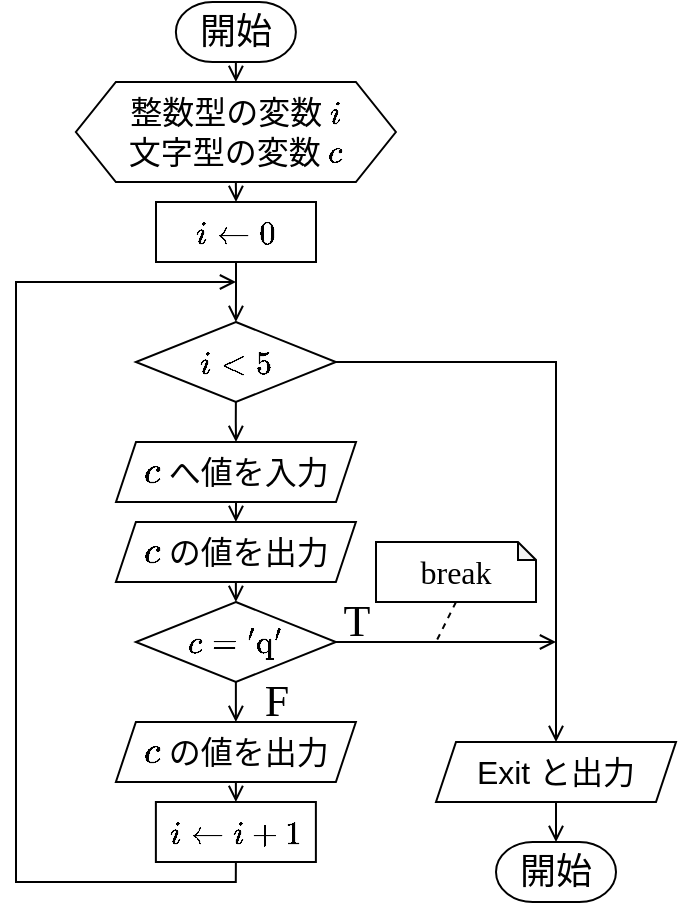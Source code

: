 <mxfile>
    <diagram id="nzd1M5S517UlHXQLDNoR" name="ページ1">
        <mxGraphModel dx="1640" dy="2161" grid="1" gridSize="10" guides="1" tooltips="1" connect="1" arrows="1" fold="1" page="1" pageScale="1" pageWidth="827" pageHeight="1169" math="1" shadow="0">
            <root>
                <mxCell id="0"/>
                <mxCell id="1" parent="0"/>
                <mxCell id="8" value="T" style="text;html=1;align=center;verticalAlign=middle;resizable=0;points=[];autosize=1;strokeColor=none;fillColor=none;fontSize=22;fontFamily=Lucida Console;" parent="1" vertex="1">
                    <mxGeometry x="319.94" y="40" width="40" height="40" as="geometry"/>
                </mxCell>
                <mxCell id="9" value="F" style="text;html=1;align=center;verticalAlign=middle;resizable=0;points=[];autosize=1;strokeColor=none;fillColor=none;fontSize=22;fontFamily=Lucida Console;" parent="1" vertex="1">
                    <mxGeometry x="279.94" y="80" width="40" height="40" as="geometry"/>
                </mxCell>
                <mxCell id="21" style="edgeStyle=orthogonalEdgeStyle;html=1;exitX=0.5;exitY=1;exitDx=0;exitDy=0;exitPerimeter=0;entryX=0.5;entryY=0;entryDx=0;entryDy=0;endArrow=open;endFill=0;rounded=0;curved=0;" parent="1" source="11" target="12" edge="1">
                    <mxGeometry relative="1" as="geometry"/>
                </mxCell>
                <mxCell id="11" value="開始" style="strokeWidth=1;html=1;shape=mxgraph.flowchart.terminator;whiteSpace=wrap;fontFamily=Lucida Console;fontSize=18;" parent="1" vertex="1">
                    <mxGeometry x="249.94" y="-250" width="60" height="30" as="geometry"/>
                </mxCell>
                <mxCell id="33" style="edgeStyle=orthogonalEdgeStyle;shape=connector;curved=0;rounded=0;html=1;exitX=0.5;exitY=1;exitDx=0;exitDy=0;entryX=0.5;entryY=0;entryDx=0;entryDy=0;strokeColor=default;align=center;verticalAlign=middle;fontFamily=Helvetica;fontSize=11;fontColor=default;labelBackgroundColor=default;endArrow=open;endFill=0;" edge="1" parent="1" source="12" target="32">
                    <mxGeometry relative="1" as="geometry"/>
                </mxCell>
                <mxCell id="12" value="&lt;div&gt;&lt;span style=&quot;font-family: &amp;quot;Lucida Console&amp;quot;; background-color: transparent;&quot;&gt;整数型の変数&amp;nbsp;&lt;/span&gt;&lt;span style=&quot;background-color: transparent; font-family: &amp;quot;Lucida Console&amp;quot;;&quot;&gt;\(i\)&lt;/span&gt;&lt;/div&gt;&lt;div&gt;&lt;span style=&quot;background-color: transparent; font-family: &amp;quot;Lucida Console&amp;quot;;&quot;&gt;文字型の変数 \(c\)&lt;/span&gt;&lt;/div&gt;" style="shape=hexagon;perimeter=hexagonPerimeter2;whiteSpace=wrap;html=1;fixedSize=1;align=center;size=20;fontSize=16;" parent="1" vertex="1">
                    <mxGeometry x="199.94" y="-210" width="160" height="50" as="geometry"/>
                </mxCell>
                <mxCell id="32" value="\(i \leftarrow 0\)" style="rounded=0;whiteSpace=wrap;html=1;fontSize=16;fontFamily=Lucida Console;" vertex="1" parent="1">
                    <mxGeometry x="240" y="-150" width="80" height="30" as="geometry"/>
                </mxCell>
                <mxCell id="46" style="edgeStyle=orthogonalEdgeStyle;shape=connector;curved=0;rounded=0;html=1;exitX=0.5;exitY=1;exitDx=0;exitDy=0;exitPerimeter=0;entryX=0.5;entryY=0;entryDx=0;entryDy=0;strokeColor=default;align=center;verticalAlign=middle;fontFamily=Helvetica;fontSize=11;fontColor=default;labelBackgroundColor=default;endArrow=open;endFill=0;" edge="1" parent="1" source="34" target="39">
                    <mxGeometry relative="1" as="geometry"/>
                </mxCell>
                <mxCell id="55" style="edgeStyle=orthogonalEdgeStyle;shape=connector;curved=0;rounded=0;html=1;exitX=1;exitY=0.5;exitDx=0;exitDy=0;exitPerimeter=0;strokeColor=default;align=center;verticalAlign=middle;fontFamily=Helvetica;fontSize=11;fontColor=default;labelBackgroundColor=default;endArrow=open;endFill=0;entryX=0.5;entryY=0;entryDx=0;entryDy=0;" edge="1" parent="1" source="34" target="42">
                    <mxGeometry relative="1" as="geometry">
                        <mxPoint x="410" y="110" as="targetPoint"/>
                    </mxGeometry>
                </mxCell>
                <mxCell id="34" value="&lt;span&gt;\(i &amp;lt; 5\)&lt;/span&gt;" style="strokeWidth=1;html=1;shape=mxgraph.flowchart.decision;whiteSpace=wrap;fontSize=16;fontFamily=Lucida Console;" vertex="1" parent="1">
                    <mxGeometry x="229.94" y="-90" width="100" height="40" as="geometry"/>
                </mxCell>
                <mxCell id="36" style="edgeStyle=orthogonalEdgeStyle;shape=connector;curved=0;rounded=0;html=1;exitX=0.5;exitY=1;exitDx=0;exitDy=0;entryX=0.5;entryY=0;entryDx=0;entryDy=0;entryPerimeter=0;strokeColor=default;align=center;verticalAlign=middle;fontFamily=Helvetica;fontSize=11;fontColor=default;labelBackgroundColor=default;endArrow=open;endFill=0;" edge="1" parent="1" source="32" target="34">
                    <mxGeometry relative="1" as="geometry"/>
                </mxCell>
                <mxCell id="47" style="edgeStyle=orthogonalEdgeStyle;shape=connector;curved=0;rounded=0;html=1;exitX=0.5;exitY=1;exitDx=0;exitDy=0;entryX=0.5;entryY=0;entryDx=0;entryDy=0;strokeColor=default;align=center;verticalAlign=middle;fontFamily=Helvetica;fontSize=11;fontColor=default;labelBackgroundColor=default;endArrow=open;endFill=0;" edge="1" parent="1" source="39" target="40">
                    <mxGeometry relative="1" as="geometry"/>
                </mxCell>
                <mxCell id="39" value="\(c\) へ&lt;span style=&quot;background-color: transparent;&quot;&gt;値&lt;/span&gt;&lt;span style=&quot;background-color: transparent;&quot;&gt;を入力&lt;/span&gt;" style="shape=parallelogram;perimeter=parallelogramPerimeter;whiteSpace=wrap;html=1;fixedSize=1;size=10;fontSize=16;" vertex="1" parent="1">
                    <mxGeometry x="220" y="-30" width="120" height="30" as="geometry"/>
                </mxCell>
                <mxCell id="40" value="\(c\) の&lt;span style=&quot;background-color: transparent;&quot;&gt;値&lt;/span&gt;&lt;span style=&quot;background-color: transparent;&quot;&gt;を出力&lt;/span&gt;" style="shape=parallelogram;perimeter=parallelogramPerimeter;whiteSpace=wrap;html=1;fixedSize=1;size=10;fontSize=16;" vertex="1" parent="1">
                    <mxGeometry x="219.94" y="10" width="120" height="30" as="geometry"/>
                </mxCell>
                <mxCell id="50" style="edgeStyle=orthogonalEdgeStyle;shape=connector;curved=0;rounded=0;html=1;exitX=0.5;exitY=1;exitDx=0;exitDy=0;exitPerimeter=0;entryX=0.5;entryY=0;entryDx=0;entryDy=0;strokeColor=default;align=center;verticalAlign=middle;fontFamily=Helvetica;fontSize=11;fontColor=default;labelBackgroundColor=default;endArrow=open;endFill=0;" edge="1" parent="1" source="41" target="44">
                    <mxGeometry relative="1" as="geometry"/>
                </mxCell>
                <mxCell id="56" style="edgeStyle=orthogonalEdgeStyle;shape=connector;curved=0;rounded=0;html=1;exitX=1;exitY=0.5;exitDx=0;exitDy=0;exitPerimeter=0;strokeColor=default;align=center;verticalAlign=middle;fontFamily=Helvetica;fontSize=11;fontColor=default;labelBackgroundColor=default;endArrow=open;endFill=0;" edge="1" parent="1" source="41">
                    <mxGeometry relative="1" as="geometry">
                        <mxPoint x="440" y="70" as="targetPoint"/>
                    </mxGeometry>
                </mxCell>
                <mxCell id="41" value="&lt;span&gt;\(c = \mathrm{&#39;q&#39;}\)&lt;/span&gt;" style="strokeWidth=1;html=1;shape=mxgraph.flowchart.decision;whiteSpace=wrap;fontSize=16;fontFamily=Lucida Console;" vertex="1" parent="1">
                    <mxGeometry x="229.94" y="50" width="100" height="40" as="geometry"/>
                </mxCell>
                <mxCell id="42" value="Exit と出力" style="shape=parallelogram;perimeter=parallelogramPerimeter;whiteSpace=wrap;html=1;fixedSize=1;size=10;fontSize=16;" vertex="1" parent="1">
                    <mxGeometry x="380" y="120" width="120" height="30" as="geometry"/>
                </mxCell>
                <mxCell id="43" value="開始" style="strokeWidth=1;html=1;shape=mxgraph.flowchart.terminator;whiteSpace=wrap;fontFamily=Lucida Console;fontSize=18;" vertex="1" parent="1">
                    <mxGeometry x="410" y="170" width="60" height="30" as="geometry"/>
                </mxCell>
                <mxCell id="52" style="edgeStyle=orthogonalEdgeStyle;shape=connector;curved=0;rounded=0;html=1;exitX=0.5;exitY=1;exitDx=0;exitDy=0;entryX=0.5;entryY=0;entryDx=0;entryDy=0;strokeColor=default;align=center;verticalAlign=middle;fontFamily=Helvetica;fontSize=11;fontColor=default;labelBackgroundColor=default;endArrow=open;endFill=0;" edge="1" parent="1" source="44" target="45">
                    <mxGeometry relative="1" as="geometry"/>
                </mxCell>
                <mxCell id="44" value="\(c\) の&lt;span style=&quot;background-color: transparent;&quot;&gt;値&lt;/span&gt;&lt;span style=&quot;background-color: transparent;&quot;&gt;を出力&lt;/span&gt;" style="shape=parallelogram;perimeter=parallelogramPerimeter;whiteSpace=wrap;html=1;fixedSize=1;size=10;fontSize=16;" vertex="1" parent="1">
                    <mxGeometry x="219.94" y="110" width="120" height="30" as="geometry"/>
                </mxCell>
                <mxCell id="53" style="edgeStyle=orthogonalEdgeStyle;shape=connector;curved=0;rounded=0;html=1;exitX=0.5;exitY=1;exitDx=0;exitDy=0;strokeColor=default;align=center;verticalAlign=middle;fontFamily=Helvetica;fontSize=11;fontColor=default;labelBackgroundColor=default;endArrow=open;endFill=0;" edge="1" parent="1" source="45">
                    <mxGeometry relative="1" as="geometry">
                        <mxPoint x="280" y="-110" as="targetPoint"/>
                        <Array as="points">
                            <mxPoint x="280" y="190"/>
                            <mxPoint x="170" y="190"/>
                            <mxPoint x="170" y="-110"/>
                        </Array>
                    </mxGeometry>
                </mxCell>
                <mxCell id="45" value="\(i \leftarrow i + 1\)" style="rounded=0;whiteSpace=wrap;html=1;fontSize=16;fontFamily=Lucida Console;" vertex="1" parent="1">
                    <mxGeometry x="239.94" y="150" width="80" height="30" as="geometry"/>
                </mxCell>
                <mxCell id="48" style="edgeStyle=orthogonalEdgeStyle;shape=connector;curved=0;rounded=0;html=1;exitX=0.5;exitY=1;exitDx=0;exitDy=0;entryX=0.5;entryY=0;entryDx=0;entryDy=0;entryPerimeter=0;strokeColor=default;align=center;verticalAlign=middle;fontFamily=Helvetica;fontSize=11;fontColor=default;labelBackgroundColor=default;endArrow=open;endFill=0;" edge="1" parent="1" source="40" target="41">
                    <mxGeometry relative="1" as="geometry"/>
                </mxCell>
                <mxCell id="54" style="edgeStyle=orthogonalEdgeStyle;shape=connector;curved=0;rounded=0;html=1;exitX=0.5;exitY=1;exitDx=0;exitDy=0;entryX=0.5;entryY=0;entryDx=0;entryDy=0;entryPerimeter=0;strokeColor=default;align=center;verticalAlign=middle;fontFamily=Helvetica;fontSize=11;fontColor=default;labelBackgroundColor=default;endArrow=open;endFill=0;" edge="1" parent="1" source="42" target="43">
                    <mxGeometry relative="1" as="geometry"/>
                </mxCell>
                <mxCell id="58" style="shape=connector;rounded=0;html=1;exitX=0.5;exitY=1;exitDx=0;exitDy=0;exitPerimeter=0;strokeColor=default;align=center;verticalAlign=middle;fontFamily=Helvetica;fontSize=11;fontColor=default;labelBackgroundColor=default;endArrow=none;endFill=0;dashed=1;" edge="1" parent="1" source="57">
                    <mxGeometry relative="1" as="geometry">
                        <mxPoint x="380" y="70" as="targetPoint"/>
                    </mxGeometry>
                </mxCell>
                <mxCell id="57" value="break" style="shape=note;whiteSpace=wrap;html=1;backgroundOutline=1;darkOpacity=0.05;fontFamily=Lucida Console;fontSize=16;fontColor=default;labelBackgroundColor=default;size=9;" vertex="1" parent="1">
                    <mxGeometry x="350" y="20" width="80" height="30" as="geometry"/>
                </mxCell>
            </root>
        </mxGraphModel>
    </diagram>
</mxfile>